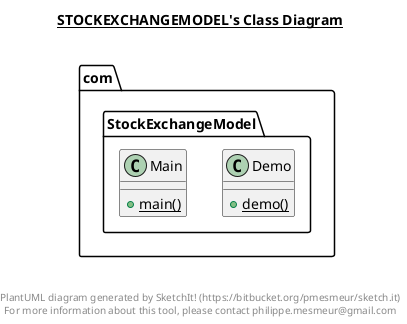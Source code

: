 @startuml

title __STOCKEXCHANGEMODEL's Class Diagram__\n

  namespace com.StockExchangeModel {
    class com.StockExchangeModel.Demo {
        {static} + demo()
    }
    class com.StockExchangeModel.Main {
        {static} + main()
    }
  }


right footer


PlantUML diagram generated by SketchIt! (https://bitbucket.org/pmesmeur/sketch.it)
For more information about this tool, please contact philippe.mesmeur@gmail.com
endfooter

@enduml
